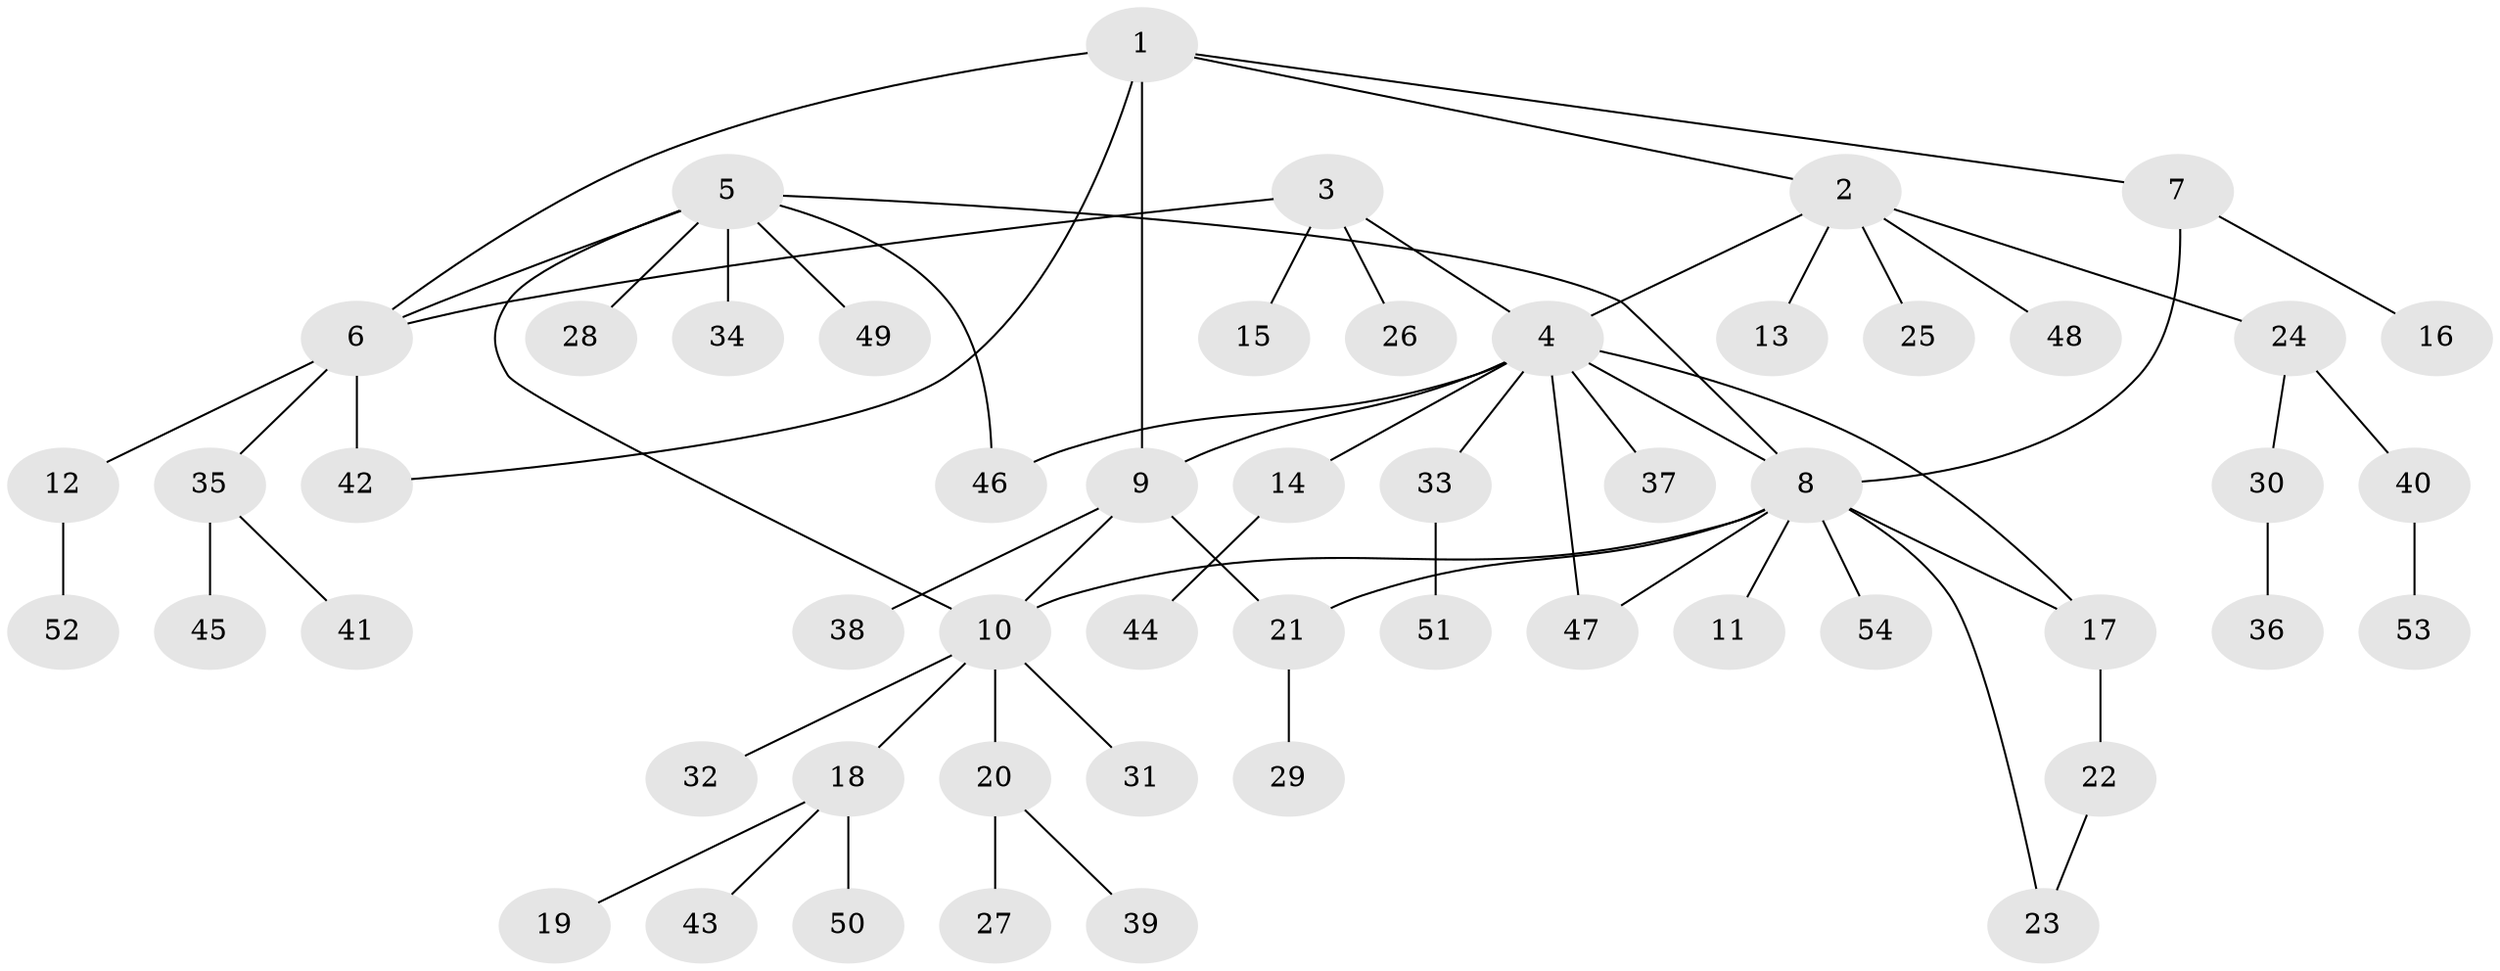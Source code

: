 // Generated by graph-tools (version 1.1) at 2025/50/03/09/25 03:50:41]
// undirected, 54 vertices, 65 edges
graph export_dot {
graph [start="1"]
  node [color=gray90,style=filled];
  1;
  2;
  3;
  4;
  5;
  6;
  7;
  8;
  9;
  10;
  11;
  12;
  13;
  14;
  15;
  16;
  17;
  18;
  19;
  20;
  21;
  22;
  23;
  24;
  25;
  26;
  27;
  28;
  29;
  30;
  31;
  32;
  33;
  34;
  35;
  36;
  37;
  38;
  39;
  40;
  41;
  42;
  43;
  44;
  45;
  46;
  47;
  48;
  49;
  50;
  51;
  52;
  53;
  54;
  1 -- 2;
  1 -- 6;
  1 -- 7;
  1 -- 9;
  1 -- 42;
  2 -- 4;
  2 -- 13;
  2 -- 24;
  2 -- 25;
  2 -- 48;
  3 -- 4;
  3 -- 6;
  3 -- 15;
  3 -- 26;
  4 -- 8;
  4 -- 9;
  4 -- 14;
  4 -- 17;
  4 -- 33;
  4 -- 37;
  4 -- 46;
  4 -- 47;
  5 -- 6;
  5 -- 8;
  5 -- 10;
  5 -- 28;
  5 -- 34;
  5 -- 46;
  5 -- 49;
  6 -- 12;
  6 -- 35;
  6 -- 42;
  7 -- 8;
  7 -- 16;
  8 -- 10;
  8 -- 11;
  8 -- 17;
  8 -- 21;
  8 -- 23;
  8 -- 47;
  8 -- 54;
  9 -- 10;
  9 -- 21;
  9 -- 38;
  10 -- 18;
  10 -- 20;
  10 -- 31;
  10 -- 32;
  12 -- 52;
  14 -- 44;
  17 -- 22;
  18 -- 19;
  18 -- 43;
  18 -- 50;
  20 -- 27;
  20 -- 39;
  21 -- 29;
  22 -- 23;
  24 -- 30;
  24 -- 40;
  30 -- 36;
  33 -- 51;
  35 -- 41;
  35 -- 45;
  40 -- 53;
}
